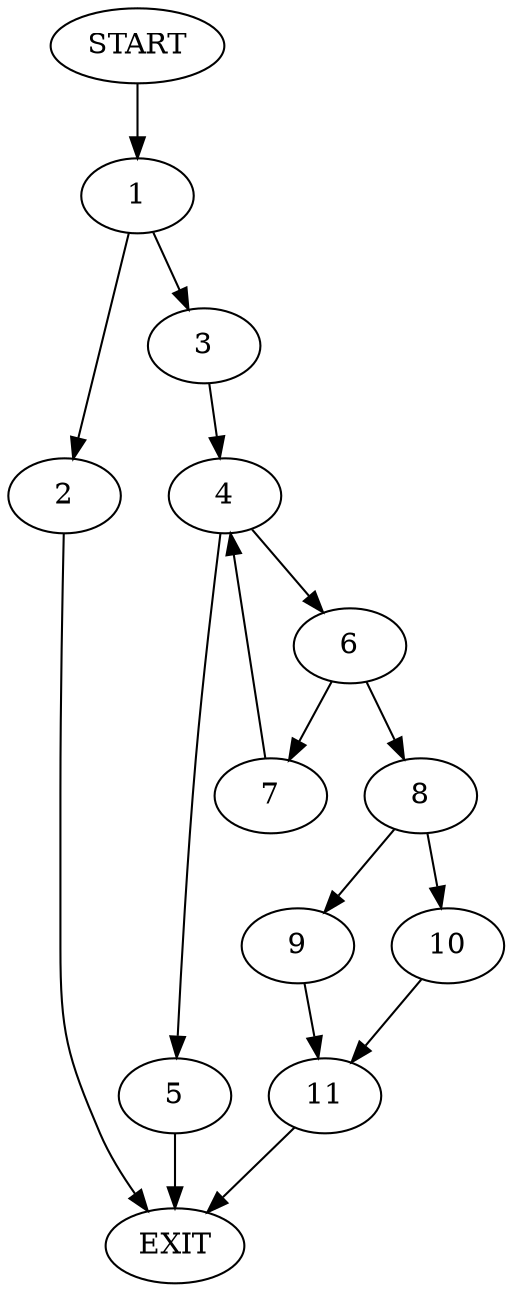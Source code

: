 digraph {
0 [label="START"]
12 [label="EXIT"]
0 -> 1
1 -> 2
1 -> 3
2 -> 12
3 -> 4
4 -> 5
4 -> 6
5 -> 12
6 -> 7
6 -> 8
8 -> 9
8 -> 10
7 -> 4
10 -> 11
9 -> 11
11 -> 12
}
